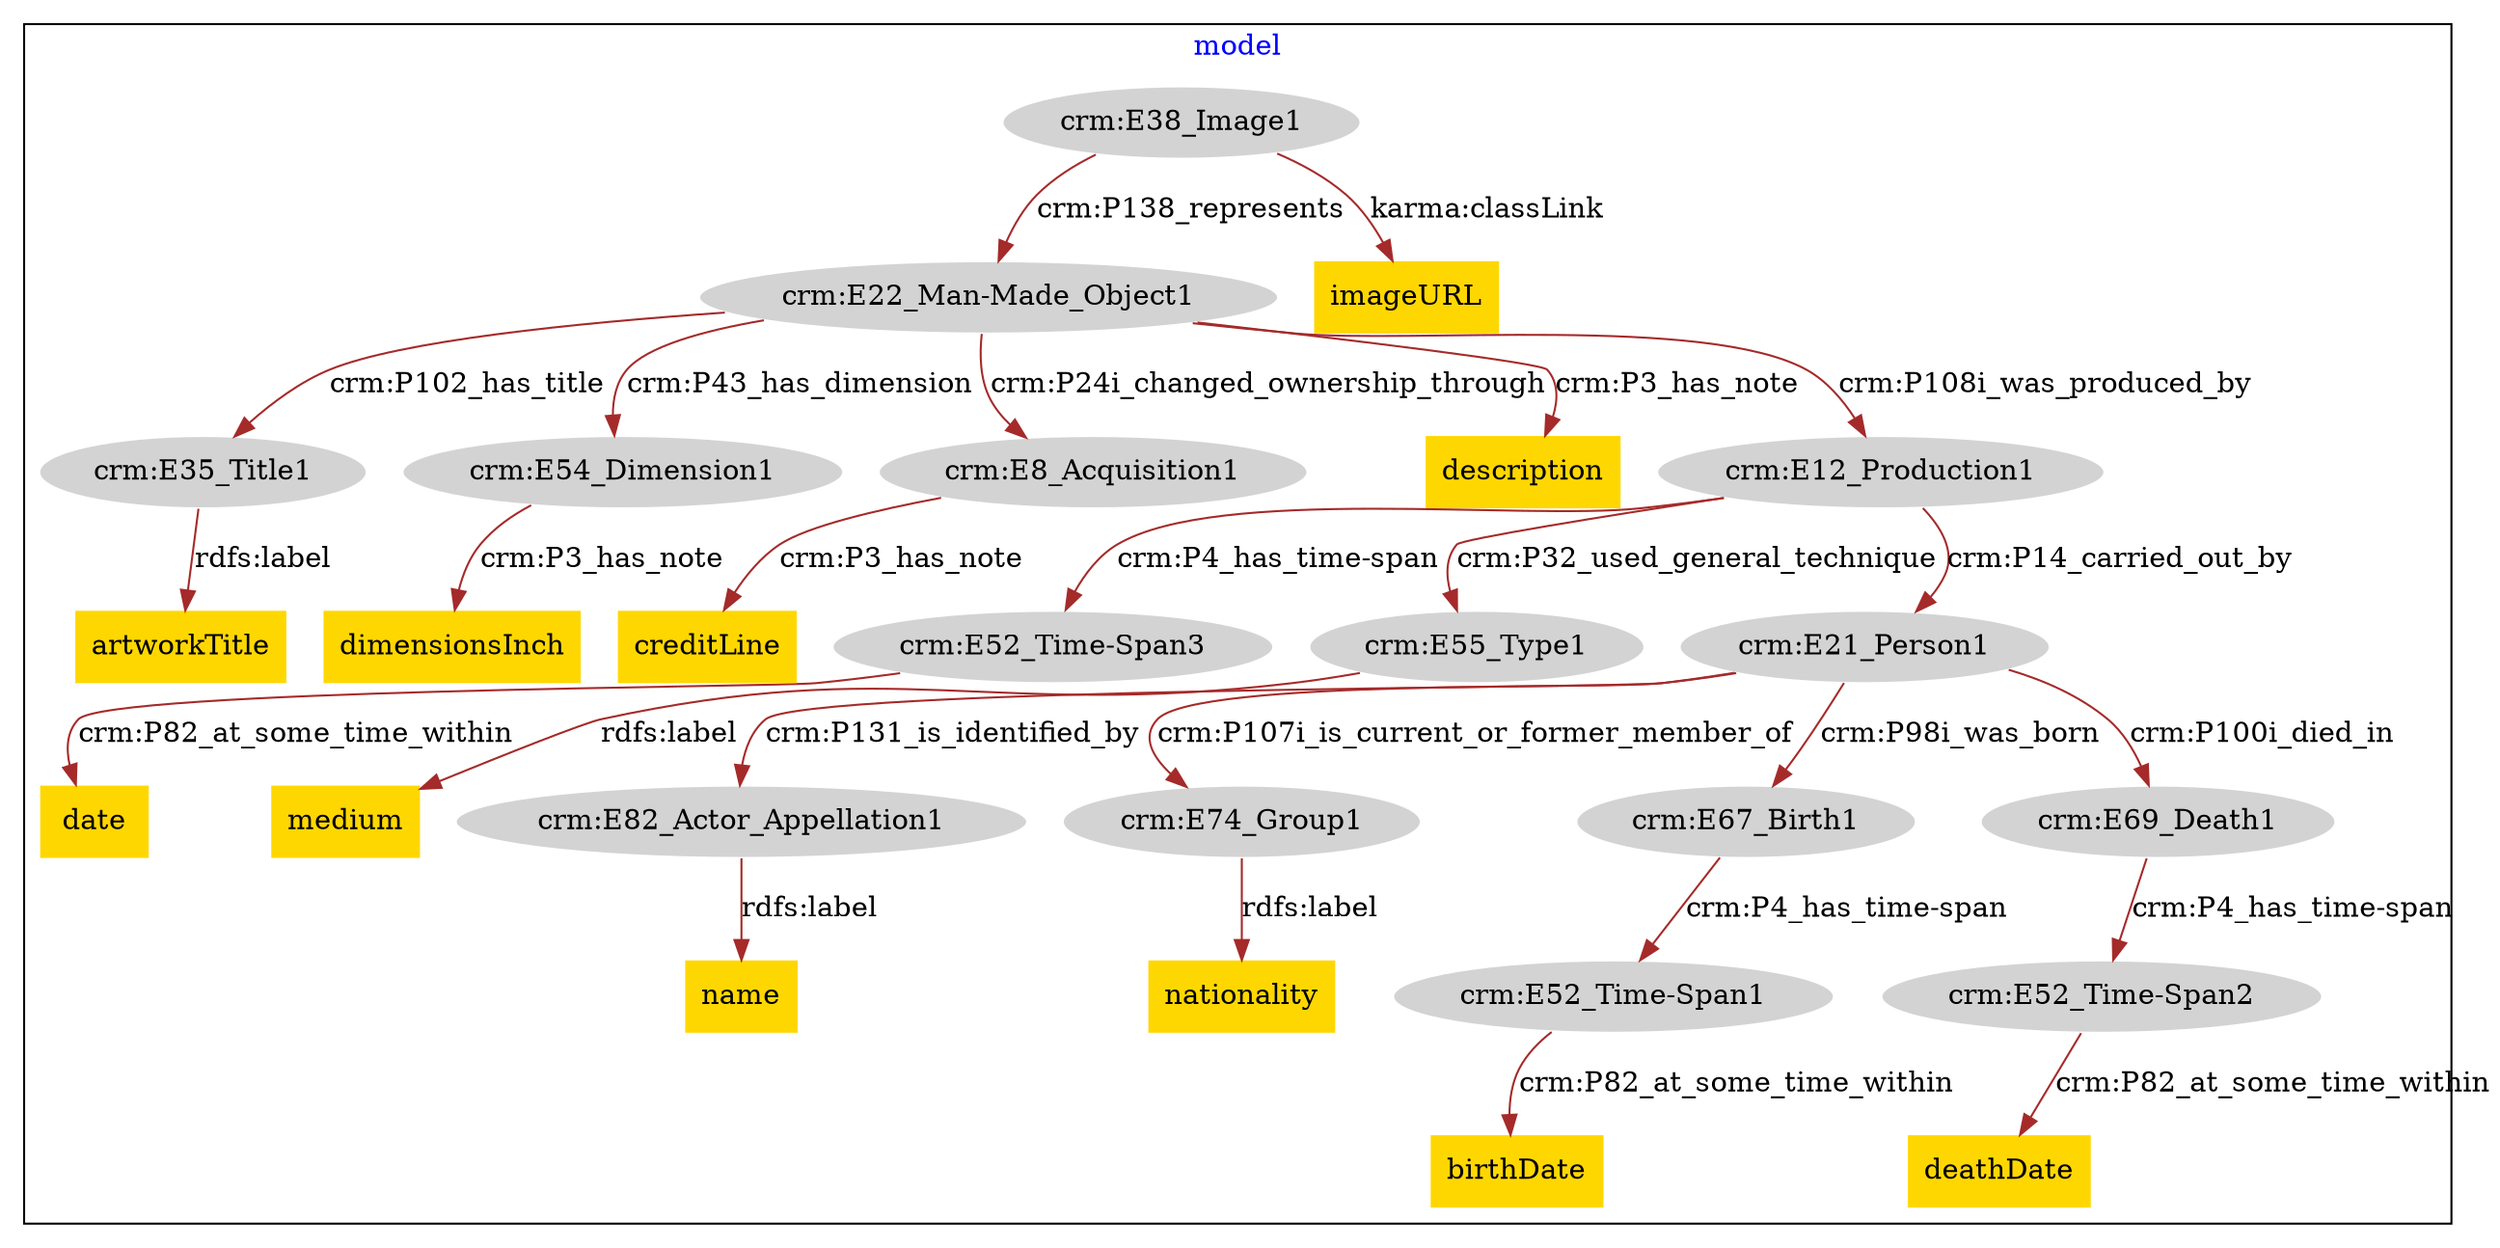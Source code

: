 digraph n0 {
fontcolor="blue"
remincross="true"
subgraph cluster {
label="model"
"crm:E35_Title1"[style="filled",color="white",fillcolor="lightgray",label="crm:E35_Title1"];
"artworkTitle"[shape="plaintext",style="filled",fillcolor="gold",label="artworkTitle"];
"crm:E52_Time-Span3"[style="filled",color="white",fillcolor="lightgray",label="crm:E52_Time-Span3"];
"date"[shape="plaintext",style="filled",fillcolor="gold",label="date"];
"crm:E82_Actor_Appellation1"[style="filled",color="white",fillcolor="lightgray",label="crm:E82_Actor_Appellation1"];
"name"[shape="plaintext",style="filled",fillcolor="gold",label="name"];
"crm:E74_Group1"[style="filled",color="white",fillcolor="lightgray",label="crm:E74_Group1"];
"nationality"[shape="plaintext",style="filled",fillcolor="gold",label="nationality"];
"crm:E52_Time-Span1"[style="filled",color="white",fillcolor="lightgray",label="crm:E52_Time-Span1"];
"birthDate"[shape="plaintext",style="filled",fillcolor="gold",label="birthDate"];
"crm:E52_Time-Span2"[style="filled",color="white",fillcolor="lightgray",label="crm:E52_Time-Span2"];
"deathDate"[shape="plaintext",style="filled",fillcolor="gold",label="deathDate"];
"crm:E54_Dimension1"[style="filled",color="white",fillcolor="lightgray",label="crm:E54_Dimension1"];
"dimensionsInch"[shape="plaintext",style="filled",fillcolor="gold",label="dimensionsInch"];
"crm:E55_Type1"[style="filled",color="white",fillcolor="lightgray",label="crm:E55_Type1"];
"medium"[shape="plaintext",style="filled",fillcolor="gold",label="medium"];
"crm:E8_Acquisition1"[style="filled",color="white",fillcolor="lightgray",label="crm:E8_Acquisition1"];
"creditLine"[shape="plaintext",style="filled",fillcolor="gold",label="creditLine"];
"crm:E22_Man-Made_Object1"[style="filled",color="white",fillcolor="lightgray",label="crm:E22_Man-Made_Object1"];
"description"[shape="plaintext",style="filled",fillcolor="gold",label="description"];
"crm:E38_Image1"[style="filled",color="white",fillcolor="lightgray",label="crm:E38_Image1"];
"imageURL"[shape="plaintext",style="filled",fillcolor="gold",label="imageURL"];
"crm:E12_Production1"[style="filled",color="white",fillcolor="lightgray",label="crm:E12_Production1"];
"crm:E21_Person1"[style="filled",color="white",fillcolor="lightgray",label="crm:E21_Person1"];
"crm:E67_Birth1"[style="filled",color="white",fillcolor="lightgray",label="crm:E67_Birth1"];
"crm:E69_Death1"[style="filled",color="white",fillcolor="lightgray",label="crm:E69_Death1"];
}
"crm:E35_Title1" -> "artworkTitle"[color="brown",fontcolor="black",label="rdfs:label"];
"crm:E52_Time-Span3" -> "date"[color="brown",fontcolor="black",label="crm:P82_at_some_time_within"];
"crm:E82_Actor_Appellation1" -> "name"[color="brown",fontcolor="black",label="rdfs:label"];
"crm:E74_Group1" -> "nationality"[color="brown",fontcolor="black",label="rdfs:label"];
"crm:E52_Time-Span1" -> "birthDate"[color="brown",fontcolor="black",label="crm:P82_at_some_time_within"];
"crm:E52_Time-Span2" -> "deathDate"[color="brown",fontcolor="black",label="crm:P82_at_some_time_within"];
"crm:E54_Dimension1" -> "dimensionsInch"[color="brown",fontcolor="black",label="crm:P3_has_note"];
"crm:E55_Type1" -> "medium"[color="brown",fontcolor="black",label="rdfs:label"];
"crm:E8_Acquisition1" -> "creditLine"[color="brown",fontcolor="black",label="crm:P3_has_note"];
"crm:E22_Man-Made_Object1" -> "description"[color="brown",fontcolor="black",label="crm:P3_has_note"];
"crm:E38_Image1" -> "imageURL"[color="brown",fontcolor="black",label="karma:classLink"];
"crm:E38_Image1" -> "crm:E22_Man-Made_Object1"[color="brown",fontcolor="black",label="crm:P138_represents"];
"crm:E22_Man-Made_Object1" -> "crm:E12_Production1"[color="brown",fontcolor="black",label="crm:P108i_was_produced_by"];
"crm:E22_Man-Made_Object1" -> "crm:E8_Acquisition1"[color="brown",fontcolor="black",label="crm:P24i_changed_ownership_through"];
"crm:E22_Man-Made_Object1" -> "crm:E54_Dimension1"[color="brown",fontcolor="black",label="crm:P43_has_dimension"];
"crm:E22_Man-Made_Object1" -> "crm:E35_Title1"[color="brown",fontcolor="black",label="crm:P102_has_title"];
"crm:E12_Production1" -> "crm:E21_Person1"[color="brown",fontcolor="black",label="crm:P14_carried_out_by"];
"crm:E12_Production1" -> "crm:E55_Type1"[color="brown",fontcolor="black",label="crm:P32_used_general_technique"];
"crm:E12_Production1" -> "crm:E52_Time-Span3"[color="brown",fontcolor="black",label="crm:P4_has_time-span"];
"crm:E21_Person1" -> "crm:E82_Actor_Appellation1"[color="brown",fontcolor="black",label="crm:P131_is_identified_by"];
"crm:E21_Person1" -> "crm:E67_Birth1"[color="brown",fontcolor="black",label="crm:P98i_was_born"];
"crm:E21_Person1" -> "crm:E69_Death1"[color="brown",fontcolor="black",label="crm:P100i_died_in"];
"crm:E21_Person1" -> "crm:E74_Group1"[color="brown",fontcolor="black",label="crm:P107i_is_current_or_former_member_of"];
"crm:E67_Birth1" -> "crm:E52_Time-Span1"[color="brown",fontcolor="black",label="crm:P4_has_time-span"];
"crm:E69_Death1" -> "crm:E52_Time-Span2"[color="brown",fontcolor="black",label="crm:P4_has_time-span"];
}
